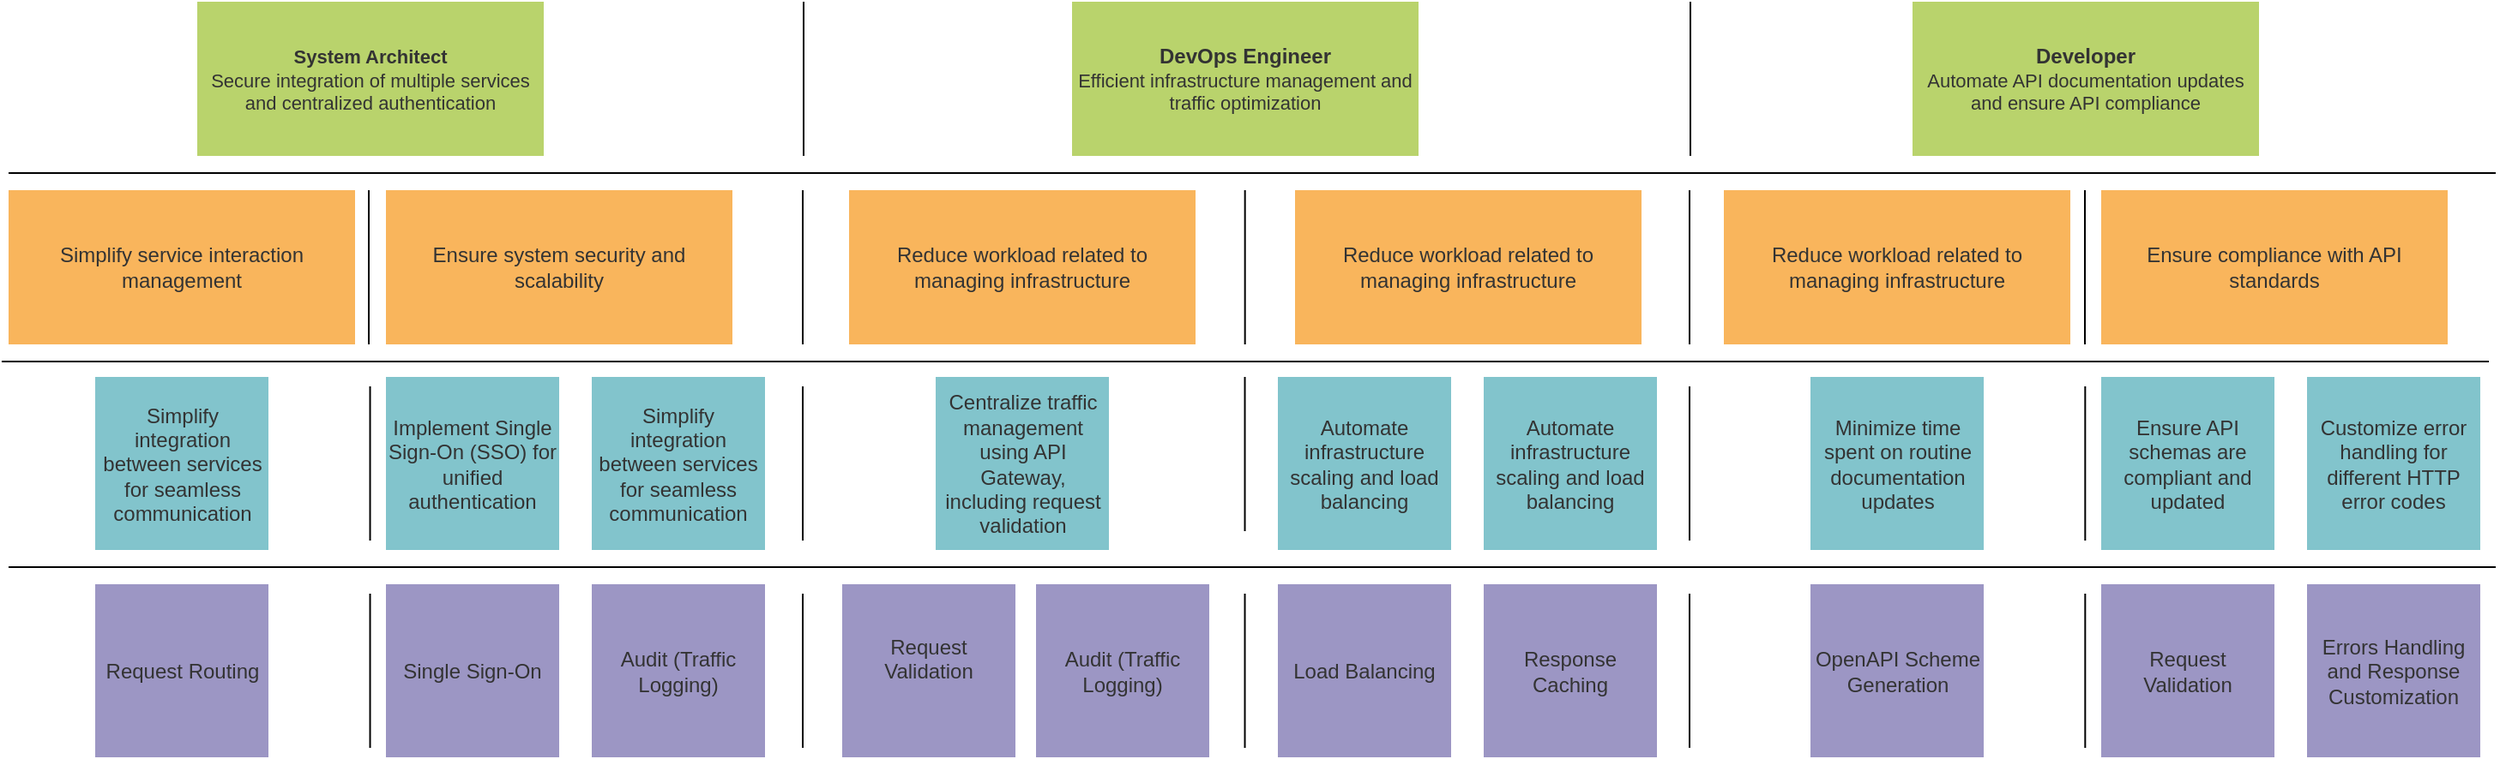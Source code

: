 <mxfile version="24.7.12">
  <diagram name="Страница — 1" id="IfS7SvXLoU5SS_Ybnb9n">
    <mxGraphModel dx="462" dy="261" grid="1" gridSize="10" guides="1" tooltips="1" connect="1" arrows="1" fold="1" page="1" pageScale="1" pageWidth="827" pageHeight="1169" math="0" shadow="0">
      <root>
        <mxCell id="0" />
        <mxCell id="1" parent="0" />
        <mxCell id="vIUB9aDAUuu2Td9zJKIK-6" value="Simplify service interaction management" style="rounded=0;whiteSpace=wrap;html=1;strokeColor=none;strokeWidth=3;fillColor=#F9B55C;fontSize=12;fontColor=#333333;" vertex="1" parent="1">
          <mxGeometry x="74.0" y="350" width="202" height="90" as="geometry" />
        </mxCell>
        <mxCell id="vIUB9aDAUuu2Td9zJKIK-7" value="&lt;font style=&quot;font-size: 11px;&quot;&gt;&lt;b&gt;System Architect&lt;/b&gt;&lt;/font&gt;&lt;div style=&quot;font-size: 11px;&quot;&gt;Secure integration of multiple services and centralized authentication&lt;/div&gt;" style="rounded=0;whiteSpace=wrap;html=1;strokeColor=none;strokeWidth=3;fillColor=#B9D36C;fontSize=12;fontColor=#333333;" vertex="1" parent="1">
          <mxGeometry x="184" y="240" width="202" height="90" as="geometry" />
        </mxCell>
        <mxCell id="vIUB9aDAUuu2Td9zJKIK-8" value="&lt;b&gt;DevOps Engineer&lt;/b&gt;&lt;br&gt;&lt;div style=&quot;font-size: 11px;&quot;&gt;Efficient infrastructure management and traffic optimization&lt;/div&gt;" style="rounded=0;whiteSpace=wrap;html=1;strokeColor=none;strokeWidth=3;fillColor=#B9D36C;fontSize=12;fontColor=#333333;" vertex="1" parent="1">
          <mxGeometry x="694" y="240" width="202" height="90" as="geometry" />
        </mxCell>
        <mxCell id="vIUB9aDAUuu2Td9zJKIK-9" value="&lt;b&gt;Developer&lt;/b&gt;&lt;br&gt;&lt;div style=&quot;font-size: 11px;&quot;&gt;Automate API documentation updates and ensure API compliance&lt;/div&gt;" style="rounded=0;whiteSpace=wrap;html=1;strokeColor=none;strokeWidth=3;fillColor=#B9D36C;fontSize=12;fontColor=#333333;" vertex="1" parent="1">
          <mxGeometry x="1184" y="240" width="202" height="90" as="geometry" />
        </mxCell>
        <mxCell id="vIUB9aDAUuu2Td9zJKIK-10" value="Reduce workload related to managing infrastructure" style="rounded=0;whiteSpace=wrap;html=1;strokeColor=none;strokeWidth=3;fillColor=#F9B55C;fontSize=12;fontColor=#333333;" vertex="1" parent="1">
          <mxGeometry x="564.0" y="350" width="202" height="90" as="geometry" />
        </mxCell>
        <mxCell id="vIUB9aDAUuu2Td9zJKIK-12" value="" style="endArrow=none;html=1;rounded=0;" edge="1" parent="1">
          <mxGeometry width="50" height="50" relative="1" as="geometry">
            <mxPoint x="284" y="440" as="sourcePoint" />
            <mxPoint x="284" y="350" as="targetPoint" />
          </mxGeometry>
        </mxCell>
        <mxCell id="vIUB9aDAUuu2Td9zJKIK-13" value="Ensure system security and scalability" style="rounded=0;whiteSpace=wrap;html=1;strokeColor=none;strokeWidth=3;fillColor=#F9B55C;fontSize=12;fontColor=#333333;" vertex="1" parent="1">
          <mxGeometry x="294.0" y="350" width="202" height="90" as="geometry" />
        </mxCell>
        <mxCell id="vIUB9aDAUuu2Td9zJKIK-16" value="Reduce workload related to managing infrastructure" style="rounded=0;whiteSpace=wrap;html=1;strokeColor=none;strokeWidth=3;fillColor=#F9B55C;fontSize=12;fontColor=#333333;" vertex="1" parent="1">
          <mxGeometry x="824.0" y="350" width="202" height="90" as="geometry" />
        </mxCell>
        <mxCell id="vIUB9aDAUuu2Td9zJKIK-17" value="" style="endArrow=none;html=1;rounded=0;" edge="1" parent="1">
          <mxGeometry width="50" height="50" relative="1" as="geometry">
            <mxPoint x="794.83" y="440" as="sourcePoint" />
            <mxPoint x="794.83" y="350" as="targetPoint" />
          </mxGeometry>
        </mxCell>
        <mxCell id="vIUB9aDAUuu2Td9zJKIK-18" value="Centralize traffic management using API Gateway, including request validation" style="rounded=0;whiteSpace=wrap;html=1;strokeColor=none;strokeWidth=3;fillColor=#82C4CC;fontSize=12;fontColor=#333333;aspect=fixed;direction=south;" vertex="1" parent="1">
          <mxGeometry x="614.5" y="459" width="101" height="101" as="geometry" />
        </mxCell>
        <mxCell id="vIUB9aDAUuu2Td9zJKIK-19" value="Simplify integration between services for seamless communication" style="rounded=0;whiteSpace=wrap;html=1;strokeColor=none;strokeWidth=3;fillColor=#82C4CC;fontSize=12;fontColor=#333333;aspect=fixed;direction=south;" vertex="1" parent="1">
          <mxGeometry x="124.5" y="459" width="101" height="101" as="geometry" />
        </mxCell>
        <mxCell id="vIUB9aDAUuu2Td9zJKIK-20" value="Request Routing" style="rounded=0;whiteSpace=wrap;html=1;strokeColor=none;strokeWidth=3;fillColor=#9C96C4;fontSize=12;fontColor=#333333;aspect=fixed;direction=south;align=center;verticalAlign=middle;fontFamily=Helvetica;gradientColor=none;" vertex="1" parent="1">
          <mxGeometry x="124.5" y="580" width="101" height="101" as="geometry" />
        </mxCell>
        <mxCell id="vIUB9aDAUuu2Td9zJKIK-21" value="&#xa;Request Validation&#xa;&#xa;" style="rounded=0;whiteSpace=wrap;html=1;strokeColor=none;strokeWidth=3;fillColor=#9C96C4;fontSize=12;fontColor=#333333;aspect=fixed;direction=south;align=center;verticalAlign=middle;fontFamily=Helvetica;gradientColor=none;" vertex="1" parent="1">
          <mxGeometry x="560" y="580" width="101" height="101" as="geometry" />
        </mxCell>
        <mxCell id="vIUB9aDAUuu2Td9zJKIK-22" value="Audit (Traffic Logging)" style="rounded=0;whiteSpace=wrap;html=1;strokeColor=none;strokeWidth=3;fillColor=#9C96C4;fontSize=12;fontColor=#333333;aspect=fixed;direction=south;align=center;verticalAlign=middle;fontFamily=Helvetica;gradientColor=none;" vertex="1" parent="1">
          <mxGeometry x="673" y="580" width="101" height="101" as="geometry" />
        </mxCell>
        <mxCell id="vIUB9aDAUuu2Td9zJKIK-23" value="Automate infrastructure scaling and load balancing" style="rounded=0;whiteSpace=wrap;html=1;strokeColor=none;strokeWidth=3;fillColor=#82C4CC;fontSize=12;fontColor=#333333;aspect=fixed;direction=south;" vertex="1" parent="1">
          <mxGeometry x="814" y="459" width="101" height="101" as="geometry" />
        </mxCell>
        <mxCell id="vIUB9aDAUuu2Td9zJKIK-24" value="Automate infrastructure scaling and load balancing" style="rounded=0;whiteSpace=wrap;html=1;strokeColor=none;strokeWidth=3;fillColor=#82C4CC;fontSize=12;fontColor=#333333;aspect=fixed;direction=south;" vertex="1" parent="1">
          <mxGeometry x="934" y="459" width="101" height="101" as="geometry" />
        </mxCell>
        <mxCell id="vIUB9aDAUuu2Td9zJKIK-26" value="" style="endArrow=none;html=1;rounded=0;" edge="1" parent="1">
          <mxGeometry width="50" height="50" relative="1" as="geometry">
            <mxPoint x="794.76" y="549" as="sourcePoint" />
            <mxPoint x="794.76" y="459" as="targetPoint" />
          </mxGeometry>
        </mxCell>
        <mxCell id="vIUB9aDAUuu2Td9zJKIK-27" value="" style="endArrow=none;html=1;rounded=0;" edge="1" parent="1">
          <mxGeometry width="50" height="50" relative="1" as="geometry">
            <mxPoint x="794.76" y="675.5" as="sourcePoint" />
            <mxPoint x="794.76" y="585.5" as="targetPoint" />
          </mxGeometry>
        </mxCell>
        <mxCell id="vIUB9aDAUuu2Td9zJKIK-29" value="Load Balancing" style="rounded=0;whiteSpace=wrap;html=1;strokeColor=none;strokeWidth=3;fillColor=#9C96C4;fontSize=12;fontColor=#333333;aspect=fixed;direction=south;align=center;verticalAlign=middle;fontFamily=Helvetica;gradientColor=none;" vertex="1" parent="1">
          <mxGeometry x="814" y="580" width="101" height="101" as="geometry" />
        </mxCell>
        <mxCell id="vIUB9aDAUuu2Td9zJKIK-30" value="Response Caching" style="rounded=0;whiteSpace=wrap;html=1;strokeColor=none;strokeWidth=3;fillColor=#9C96C4;fontSize=12;fontColor=#333333;aspect=fixed;direction=south;align=center;verticalAlign=middle;fontFamily=Helvetica;gradientColor=none;" vertex="1" parent="1">
          <mxGeometry x="934" y="580" width="101" height="101" as="geometry" />
        </mxCell>
        <mxCell id="vIUB9aDAUuu2Td9zJKIK-31" value="Reduce workload related to managing infrastructure" style="rounded=0;whiteSpace=wrap;html=1;strokeColor=none;strokeWidth=3;fillColor=#F9B55C;fontSize=12;fontColor=#333333;" vertex="1" parent="1">
          <mxGeometry x="1074.0" y="350" width="202" height="90" as="geometry" />
        </mxCell>
        <mxCell id="vIUB9aDAUuu2Td9zJKIK-32" value="Ensure compliance with API standards" style="rounded=0;whiteSpace=wrap;html=1;strokeColor=none;strokeWidth=3;fillColor=#F9B55C;fontSize=12;fontColor=#333333;" vertex="1" parent="1">
          <mxGeometry x="1294.0" y="350" width="202" height="90" as="geometry" />
        </mxCell>
        <mxCell id="vIUB9aDAUuu2Td9zJKIK-33" value="" style="endArrow=none;html=1;rounded=0;" edge="1" parent="1">
          <mxGeometry width="50" height="50" relative="1" as="geometry">
            <mxPoint x="1284.5" y="440" as="sourcePoint" />
            <mxPoint x="1284.5" y="350" as="targetPoint" />
          </mxGeometry>
        </mxCell>
        <mxCell id="vIUB9aDAUuu2Td9zJKIK-34" value="Minimize time spent on routine documentation updates" style="rounded=0;whiteSpace=wrap;html=1;strokeColor=none;strokeWidth=3;fillColor=#82C4CC;fontSize=12;fontColor=#333333;aspect=fixed;direction=south;" vertex="1" parent="1">
          <mxGeometry x="1124.5" y="459" width="101" height="101" as="geometry" />
        </mxCell>
        <mxCell id="vIUB9aDAUuu2Td9zJKIK-35" value="OpenAPI Scheme Generation" style="rounded=0;whiteSpace=wrap;html=1;strokeColor=none;strokeWidth=3;fillColor=#9C96C4;fontSize=12;fontColor=#333333;aspect=fixed;direction=south;align=center;verticalAlign=middle;fontFamily=Helvetica;gradientColor=none;" vertex="1" parent="1">
          <mxGeometry x="1124.5" y="580" width="101" height="101" as="geometry" />
        </mxCell>
        <mxCell id="vIUB9aDAUuu2Td9zJKIK-36" value="Ensure API schemas are compliant and updated" style="rounded=0;whiteSpace=wrap;html=1;strokeColor=none;strokeWidth=3;fillColor=#82C4CC;fontSize=12;fontColor=#333333;aspect=fixed;direction=south;" vertex="1" parent="1">
          <mxGeometry x="1294" y="459" width="101" height="101" as="geometry" />
        </mxCell>
        <mxCell id="vIUB9aDAUuu2Td9zJKIK-37" value="Customize error handling for different HTTP error codes" style="rounded=0;whiteSpace=wrap;html=1;strokeColor=none;strokeWidth=3;fillColor=#82C4CC;fontSize=12;fontColor=#333333;aspect=fixed;direction=south;" vertex="1" parent="1">
          <mxGeometry x="1414" y="459" width="101" height="101" as="geometry" />
        </mxCell>
        <mxCell id="vIUB9aDAUuu2Td9zJKIK-38" value="Request Validation" style="rounded=0;whiteSpace=wrap;html=1;strokeColor=none;strokeWidth=3;fillColor=#9C96C4;fontSize=12;fontColor=#333333;aspect=fixed;direction=south;align=center;verticalAlign=middle;fontFamily=Helvetica;gradientColor=none;" vertex="1" parent="1">
          <mxGeometry x="1294" y="580" width="101" height="101" as="geometry" />
        </mxCell>
        <mxCell id="vIUB9aDAUuu2Td9zJKIK-39" value="Errors Handling and Response Customization" style="rounded=0;whiteSpace=wrap;html=1;strokeColor=none;strokeWidth=3;fillColor=#9C96C4;fontSize=12;fontColor=#333333;aspect=fixed;direction=south;align=center;verticalAlign=middle;fontFamily=Helvetica;gradientColor=none;" vertex="1" parent="1">
          <mxGeometry x="1414" y="580" width="101" height="101" as="geometry" />
        </mxCell>
        <mxCell id="vIUB9aDAUuu2Td9zJKIK-40" value="" style="endArrow=none;html=1;rounded=0;" edge="1" parent="1">
          <mxGeometry width="50" height="50" relative="1" as="geometry">
            <mxPoint x="1284.66" y="554.5" as="sourcePoint" />
            <mxPoint x="1284.66" y="464.5" as="targetPoint" />
          </mxGeometry>
        </mxCell>
        <mxCell id="vIUB9aDAUuu2Td9zJKIK-42" value="" style="endArrow=none;html=1;rounded=0;" edge="1" parent="1">
          <mxGeometry width="50" height="50" relative="1" as="geometry">
            <mxPoint x="1284.66" y="675.5" as="sourcePoint" />
            <mxPoint x="1284.66" y="585.5" as="targetPoint" />
          </mxGeometry>
        </mxCell>
        <mxCell id="vIUB9aDAUuu2Td9zJKIK-44" value="Implement Single Sign-On (SSO) for unified authentication" style="rounded=0;whiteSpace=wrap;html=1;strokeColor=none;strokeWidth=3;fillColor=#82C4CC;fontSize=12;fontColor=#333333;aspect=fixed;direction=south;" vertex="1" parent="1">
          <mxGeometry x="294" y="459" width="101" height="101" as="geometry" />
        </mxCell>
        <mxCell id="vIUB9aDAUuu2Td9zJKIK-45" value="Simplify integration between services for seamless communication" style="rounded=0;whiteSpace=wrap;html=1;strokeColor=none;strokeWidth=3;fillColor=#82C4CC;fontSize=12;fontColor=#333333;aspect=fixed;direction=south;" vertex="1" parent="1">
          <mxGeometry x="414" y="459" width="101" height="101" as="geometry" />
        </mxCell>
        <mxCell id="vIUB9aDAUuu2Td9zJKIK-46" value="Audit (Traffic Logging)" style="rounded=0;whiteSpace=wrap;html=1;strokeColor=none;strokeWidth=3;fillColor=#9C96C4;fontSize=12;fontColor=#333333;aspect=fixed;direction=south;align=center;verticalAlign=middle;fontFamily=Helvetica;gradientColor=none;" vertex="1" parent="1">
          <mxGeometry x="414" y="580" width="101" height="101" as="geometry" />
        </mxCell>
        <mxCell id="vIUB9aDAUuu2Td9zJKIK-47" value="Single Sign-On" style="rounded=0;whiteSpace=wrap;html=1;strokeColor=none;strokeWidth=3;fillColor=#9C96C4;fontSize=12;fontColor=#333333;aspect=fixed;direction=south;align=center;verticalAlign=middle;fontFamily=Helvetica;gradientColor=none;" vertex="1" parent="1">
          <mxGeometry x="294" y="580" width="101" height="101" as="geometry" />
        </mxCell>
        <mxCell id="vIUB9aDAUuu2Td9zJKIK-48" value="" style="endArrow=none;html=1;rounded=0;" edge="1" parent="1">
          <mxGeometry width="50" height="50" relative="1" as="geometry">
            <mxPoint x="284.76" y="554.5" as="sourcePoint" />
            <mxPoint x="284.76" y="464.5" as="targetPoint" />
          </mxGeometry>
        </mxCell>
        <mxCell id="vIUB9aDAUuu2Td9zJKIK-50" value="" style="endArrow=none;html=1;rounded=0;" edge="1" parent="1">
          <mxGeometry width="50" height="50" relative="1" as="geometry">
            <mxPoint x="284.76" y="675.5" as="sourcePoint" />
            <mxPoint x="284.76" y="585.5" as="targetPoint" />
          </mxGeometry>
        </mxCell>
        <mxCell id="vIUB9aDAUuu2Td9zJKIK-52" value="" style="endArrow=none;html=1;rounded=0;" edge="1" parent="1">
          <mxGeometry width="50" height="50" relative="1" as="geometry">
            <mxPoint x="537" y="554.5" as="sourcePoint" />
            <mxPoint x="537" y="464.5" as="targetPoint" />
          </mxGeometry>
        </mxCell>
        <mxCell id="vIUB9aDAUuu2Td9zJKIK-53" value="" style="endArrow=none;html=1;rounded=0;" edge="1" parent="1">
          <mxGeometry width="50" height="50" relative="1" as="geometry">
            <mxPoint x="537" y="675.5" as="sourcePoint" />
            <mxPoint x="537" y="585.5" as="targetPoint" />
          </mxGeometry>
        </mxCell>
        <mxCell id="vIUB9aDAUuu2Td9zJKIK-54" value="" style="endArrow=none;html=1;rounded=0;" edge="1" parent="1">
          <mxGeometry width="50" height="50" relative="1" as="geometry">
            <mxPoint x="537" y="440" as="sourcePoint" />
            <mxPoint x="537" y="350" as="targetPoint" />
          </mxGeometry>
        </mxCell>
        <mxCell id="vIUB9aDAUuu2Td9zJKIK-55" value="" style="endArrow=none;html=1;rounded=0;" edge="1" parent="1">
          <mxGeometry width="50" height="50" relative="1" as="geometry">
            <mxPoint x="537.5" y="330" as="sourcePoint" />
            <mxPoint x="537.5" y="240" as="targetPoint" />
          </mxGeometry>
        </mxCell>
        <mxCell id="vIUB9aDAUuu2Td9zJKIK-60" value="" style="endArrow=none;html=1;rounded=0;" edge="1" parent="1">
          <mxGeometry width="50" height="50" relative="1" as="geometry">
            <mxPoint x="1054" y="554.5" as="sourcePoint" />
            <mxPoint x="1054" y="464.5" as="targetPoint" />
          </mxGeometry>
        </mxCell>
        <mxCell id="vIUB9aDAUuu2Td9zJKIK-61" value="" style="endArrow=none;html=1;rounded=0;" edge="1" parent="1">
          <mxGeometry width="50" height="50" relative="1" as="geometry">
            <mxPoint x="1054" y="675.5" as="sourcePoint" />
            <mxPoint x="1054" y="585.5" as="targetPoint" />
          </mxGeometry>
        </mxCell>
        <mxCell id="vIUB9aDAUuu2Td9zJKIK-62" value="" style="endArrow=none;html=1;rounded=0;" edge="1" parent="1">
          <mxGeometry width="50" height="50" relative="1" as="geometry">
            <mxPoint x="1054" y="440" as="sourcePoint" />
            <mxPoint x="1054" y="350" as="targetPoint" />
          </mxGeometry>
        </mxCell>
        <mxCell id="vIUB9aDAUuu2Td9zJKIK-63" value="" style="endArrow=none;html=1;rounded=0;" edge="1" parent="1">
          <mxGeometry width="50" height="50" relative="1" as="geometry">
            <mxPoint x="1054.5" y="330" as="sourcePoint" />
            <mxPoint x="1054.5" y="240" as="targetPoint" />
          </mxGeometry>
        </mxCell>
        <mxCell id="vIUB9aDAUuu2Td9zJKIK-64" value="" style="endArrow=none;html=1;rounded=0;" edge="1" parent="1">
          <mxGeometry width="50" height="50" relative="1" as="geometry">
            <mxPoint x="74" y="340" as="sourcePoint" />
            <mxPoint x="1524" y="340" as="targetPoint" />
          </mxGeometry>
        </mxCell>
        <mxCell id="vIUB9aDAUuu2Td9zJKIK-65" value="" style="endArrow=none;html=1;rounded=0;" edge="1" parent="1">
          <mxGeometry width="50" height="50" relative="1" as="geometry">
            <mxPoint x="70" y="450" as="sourcePoint" />
            <mxPoint x="1520" y="450" as="targetPoint" />
          </mxGeometry>
        </mxCell>
        <mxCell id="vIUB9aDAUuu2Td9zJKIK-66" value="" style="endArrow=none;html=1;rounded=0;" edge="1" parent="1">
          <mxGeometry width="50" height="50" relative="1" as="geometry">
            <mxPoint x="74" y="570" as="sourcePoint" />
            <mxPoint x="1524" y="570" as="targetPoint" />
          </mxGeometry>
        </mxCell>
      </root>
    </mxGraphModel>
  </diagram>
</mxfile>
